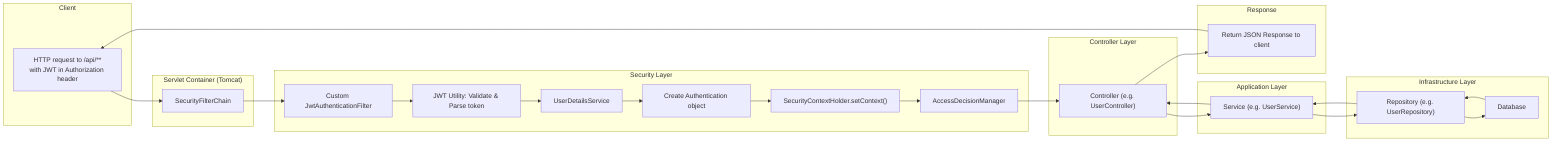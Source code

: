 flowchart LR

    subgraph Client
        A["HTTP request to /api/**\nwith JWT in Authorization header"]
    end

    subgraph WebServer["Servlet Container (Tomcat)"]
        B["SecurityFilterChain"]
    end

    subgraph Security["Security Layer"]
        C["Custom JwtAuthenticationFilter"]
        D["JWT Utility: Validate & Parse token"]
        E["UserDetailsService"]
        F["Create Authentication object"]
        G["SecurityContextHolder.setContext()"]
        H["AccessDecisionManager"]
    end

    subgraph WebLayer["Controller Layer"]
        I["Controller (e.g. UserController)"]
    end

    subgraph AppLayer["Application Layer"]
        J["Service (e.g. UserService)"]
    end

    subgraph Infra["Infrastructure Layer"]
        K["Repository (e.g. UserRepository)"]
        L["Database"]
    end

    subgraph Response
        M["Return JSON Response to client"]
    end

    %% Request flow
    A --> B
    B --> C
    C --> D
    D --> E
    E --> F
    F --> G
    G --> H
    H --> I
    I --> J
    J --> K
    K --> L

    %% Response flow
    L --> K
    K --> J
    J --> I
    I --> M
    M --> A